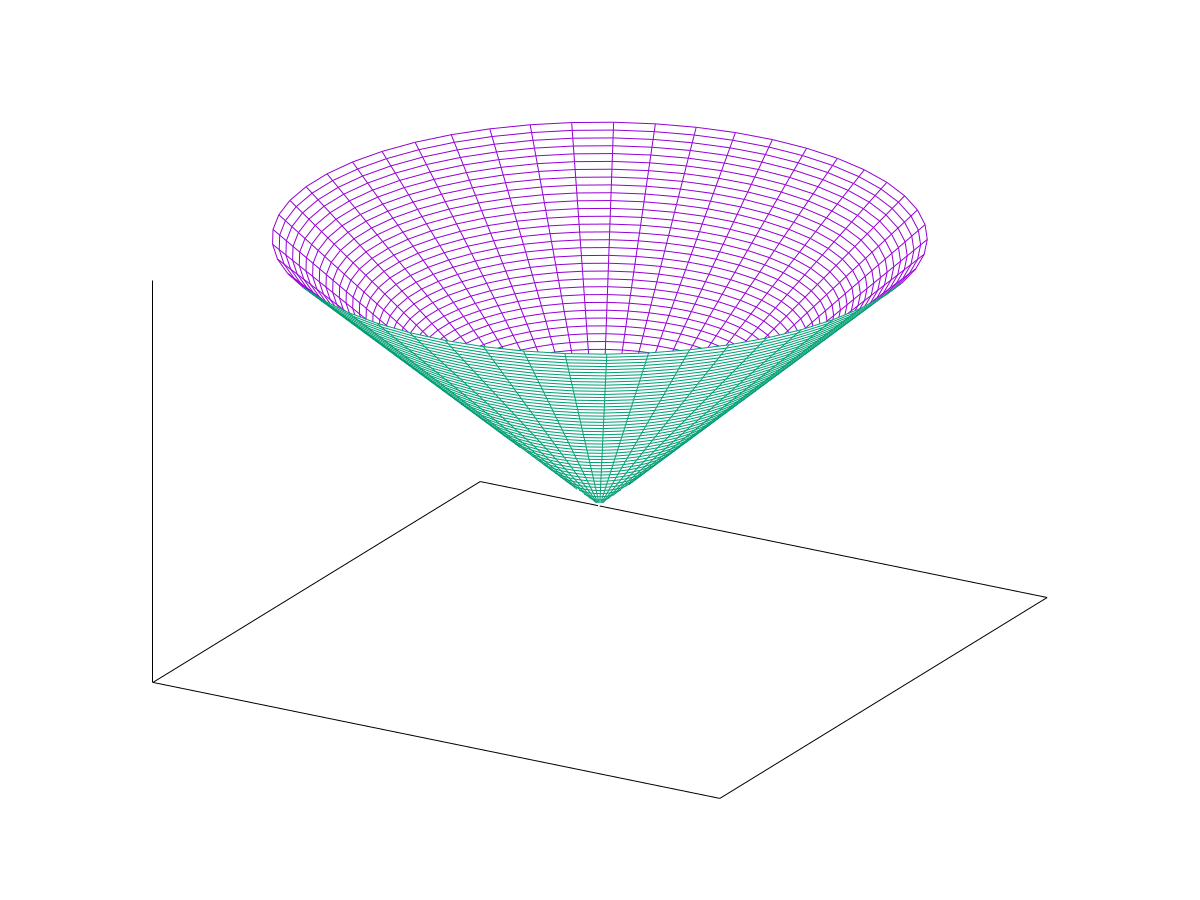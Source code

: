 set param
set iso 50
set urange [-pi:pi]
set vrange [-pi:pi]
set hidd

# quitar etiquetas de los ejes
unset xtics
unset ytics
unset ztics

# quitar comentario sobre la carta
set key off

# set terminal postscript eps enhanced color font 'Helvetica,10'
set output "cono1.svg" # "cono.eps"

splot [0:1][0:2*pi] u*cos(v), u*sin(v), u
pause -1

